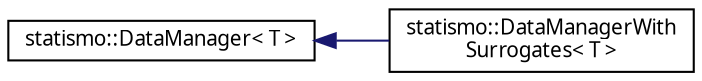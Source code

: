 digraph "Graphical Class Hierarchy"
{
  edge [fontname="FreeSans.ttf",fontsize="10",labelfontname="FreeSans.ttf",labelfontsize="10"];
  node [fontname="FreeSans.ttf",fontsize="10",shape=record];
  rankdir="LR";
  Node1 [label="statismo::DataManager\< T \>",height=0.2,width=0.4,color="black", fillcolor="white", style="filled",URL="$classstatismo_1_1DataManager.html",tooltip="Manages Training and Test Data for building Statistical Models and provides functionality for Crossva..."];
  Node1 -> Node2 [dir="back",color="midnightblue",fontsize="10",style="solid",fontname="FreeSans.ttf"];
  Node2 [label="statismo::DataManagerWith\lSurrogates\< T \>",height=0.2,width=0.4,color="black", fillcolor="white", style="filled",URL="$classstatismo_1_1DataManagerWithSurrogates.html",tooltip="Manages Training and Test Data for building Statistical Models and provides functionality for Crossva..."];
}
